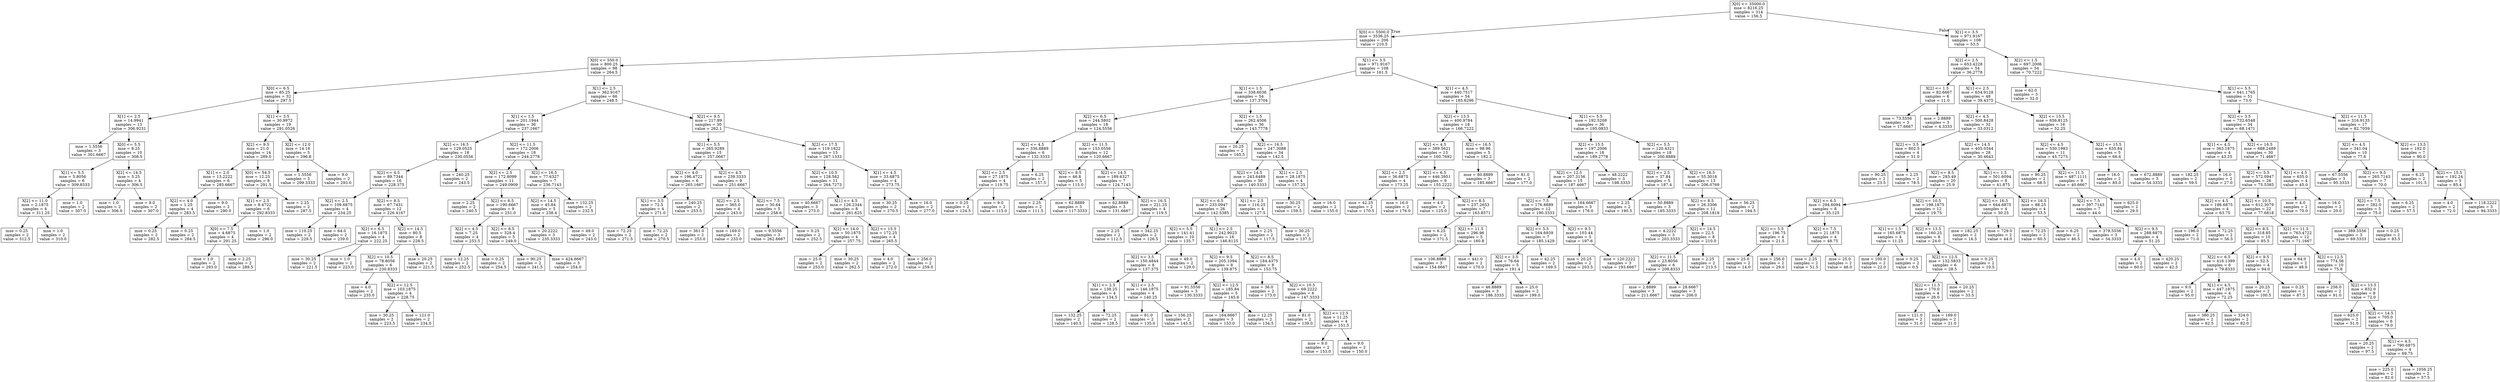digraph Tree {
node [shape=box] ;
0 [label="X[0] <= 35000.0\nmse = 8216.25\nsamples = 314\nvalue = 156.5"] ;
1 [label="X[0] <= 5500.0\nmse = 3536.25\nsamples = 206\nvalue = 210.5"] ;
0 -> 1 [labeldistance=2.5, labelangle=45, headlabel="True"] ;
2 [label="X[0] <= 550.0\nmse = 800.25\nsamples = 98\nvalue = 264.5"] ;
1 -> 2 ;
3 [label="X[0] <= 6.5\nmse = 85.25\nsamples = 32\nvalue = 297.5"] ;
2 -> 3 ;
4 [label="X[1] <= 2.5\nmse = 14.9941\nsamples = 13\nvalue = 306.9231"] ;
3 -> 4 ;
5 [label="mse = 1.5556\nsamples = 3\nvalue = 301.6667"] ;
4 -> 5 ;
6 [label="X[0] <= 5.5\nmse = 8.25\nsamples = 10\nvalue = 308.5"] ;
4 -> 6 ;
7 [label="X[1] <= 5.5\nmse = 5.8056\nsamples = 6\nvalue = 309.8333"] ;
6 -> 7 ;
8 [label="X[2] <= 11.0\nmse = 2.1875\nsamples = 4\nvalue = 311.25"] ;
7 -> 8 ;
9 [label="mse = 0.25\nsamples = 2\nvalue = 312.5"] ;
8 -> 9 ;
10 [label="mse = 1.0\nsamples = 2\nvalue = 310.0"] ;
8 -> 10 ;
11 [label="mse = 1.0\nsamples = 2\nvalue = 307.0"] ;
7 -> 11 ;
12 [label="X[2] <= 14.5\nmse = 5.25\nsamples = 4\nvalue = 306.5"] ;
6 -> 12 ;
13 [label="mse = 1.0\nsamples = 2\nvalue = 306.0"] ;
12 -> 13 ;
14 [label="mse = 9.0\nsamples = 2\nvalue = 307.0"] ;
12 -> 14 ;
15 [label="X[1] <= 3.5\nmse = 30.9972\nsamples = 19\nvalue = 291.0526"] ;
3 -> 15 ;
16 [label="X[2] <= 9.5\nmse = 21.0\nsamples = 14\nvalue = 289.0"] ;
15 -> 16 ;
17 [label="X[1] <= 2.0\nmse = 13.2222\nsamples = 6\nvalue = 285.6667"] ;
16 -> 17 ;
18 [label="X[2] <= 4.0\nmse = 1.25\nsamples = 4\nvalue = 283.5"] ;
17 -> 18 ;
19 [label="mse = 0.25\nsamples = 2\nvalue = 282.5"] ;
18 -> 19 ;
20 [label="mse = 0.25\nsamples = 2\nvalue = 284.5"] ;
18 -> 20 ;
21 [label="mse = 9.0\nsamples = 2\nvalue = 290.0"] ;
17 -> 21 ;
22 [label="X[0] <= 54.5\nmse = 12.25\nsamples = 8\nvalue = 291.5"] ;
16 -> 22 ;
23 [label="X[1] <= 2.5\nmse = 8.4722\nsamples = 6\nvalue = 292.8333"] ;
22 -> 23 ;
24 [label="X[0] <= 7.5\nmse = 4.6875\nsamples = 4\nvalue = 291.25"] ;
23 -> 24 ;
25 [label="mse = 1.0\nsamples = 2\nvalue = 293.0"] ;
24 -> 25 ;
26 [label="mse = 2.25\nsamples = 2\nvalue = 289.5"] ;
24 -> 26 ;
27 [label="mse = 1.0\nsamples = 2\nvalue = 296.0"] ;
23 -> 27 ;
28 [label="mse = 2.25\nsamples = 2\nvalue = 287.5"] ;
22 -> 28 ;
29 [label="X[2] <= 12.0\nmse = 14.16\nsamples = 5\nvalue = 296.8"] ;
15 -> 29 ;
30 [label="mse = 1.5556\nsamples = 3\nvalue = 299.3333"] ;
29 -> 30 ;
31 [label="mse = 9.0\nsamples = 2\nvalue = 293.0"] ;
29 -> 31 ;
32 [label="X[1] <= 2.5\nmse = 362.9167\nsamples = 66\nvalue = 248.5"] ;
2 -> 32 ;
33 [label="X[1] <= 1.5\nmse = 201.1944\nsamples = 36\nvalue = 237.1667"] ;
32 -> 33 ;
34 [label="X[2] <= 16.5\nmse = 129.0525\nsamples = 18\nvalue = 230.0556"] ;
33 -> 34 ;
35 [label="X[2] <= 4.5\nmse = 89.7344\nsamples = 16\nvalue = 228.375"] ;
34 -> 35 ;
36 [label="X[2] <= 2.5\nmse = 109.6875\nsamples = 4\nvalue = 234.25"] ;
35 -> 36 ;
37 [label="mse = 110.25\nsamples = 2\nvalue = 229.5"] ;
36 -> 37 ;
38 [label="mse = 64.0\nsamples = 2\nvalue = 239.0"] ;
36 -> 38 ;
39 [label="X[2] <= 8.5\nmse = 67.7431\nsamples = 12\nvalue = 226.4167"] ;
35 -> 39 ;
40 [label="X[2] <= 6.5\nmse = 16.1875\nsamples = 4\nvalue = 222.25"] ;
39 -> 40 ;
41 [label="mse = 30.25\nsamples = 2\nvalue = 221.5"] ;
40 -> 41 ;
42 [label="mse = 1.0\nsamples = 2\nvalue = 223.0"] ;
40 -> 42 ;
43 [label="X[2] <= 14.5\nmse = 80.5\nsamples = 8\nvalue = 228.5"] ;
39 -> 43 ;
44 [label="X[2] <= 10.5\nmse = 78.8056\nsamples = 6\nvalue = 230.8333"] ;
43 -> 44 ;
45 [label="mse = 4.0\nsamples = 2\nvalue = 235.0"] ;
44 -> 45 ;
46 [label="X[2] <= 12.5\nmse = 103.1875\nsamples = 4\nvalue = 228.75"] ;
44 -> 46 ;
47 [label="mse = 30.25\nsamples = 2\nvalue = 223.5"] ;
46 -> 47 ;
48 [label="mse = 121.0\nsamples = 2\nvalue = 234.0"] ;
46 -> 48 ;
49 [label="mse = 20.25\nsamples = 2\nvalue = 221.5"] ;
43 -> 49 ;
50 [label="mse = 240.25\nsamples = 2\nvalue = 243.5"] ;
34 -> 50 ;
51 [label="X[2] <= 11.5\nmse = 172.2006\nsamples = 18\nvalue = 244.2778"] ;
33 -> 51 ;
52 [label="X[2] <= 2.5\nmse = 172.8099\nsamples = 11\nvalue = 249.0909"] ;
51 -> 52 ;
53 [label="mse = 2.25\nsamples = 2\nvalue = 240.5"] ;
52 -> 53 ;
54 [label="X[2] <= 6.5\nmse = 190.6667\nsamples = 9\nvalue = 251.0"] ;
52 -> 54 ;
55 [label="X[2] <= 4.5\nmse = 7.25\nsamples = 4\nvalue = 253.5"] ;
54 -> 55 ;
56 [label="mse = 12.25\nsamples = 2\nvalue = 252.5"] ;
55 -> 56 ;
57 [label="mse = 0.25\nsamples = 2\nvalue = 254.5"] ;
55 -> 57 ;
58 [label="X[2] <= 8.5\nmse = 328.4\nsamples = 5\nvalue = 249.0"] ;
54 -> 58 ;
59 [label="mse = 90.25\nsamples = 2\nvalue = 241.5"] ;
58 -> 59 ;
60 [label="mse = 424.6667\nsamples = 3\nvalue = 254.0"] ;
58 -> 60 ;
61 [label="X[2] <= 16.5\nmse = 77.6327\nsamples = 7\nvalue = 236.7143"] ;
51 -> 61 ;
62 [label="X[2] <= 14.5\nmse = 45.84\nsamples = 5\nvalue = 238.4"] ;
61 -> 62 ;
63 [label="mse = 20.2222\nsamples = 3\nvalue = 235.3333"] ;
62 -> 63 ;
64 [label="mse = 49.0\nsamples = 2\nvalue = 243.0"] ;
62 -> 64 ;
65 [label="mse = 132.25\nsamples = 2\nvalue = 232.5"] ;
61 -> 65 ;
66 [label="X[2] <= 9.5\nmse = 217.89\nsamples = 30\nvalue = 262.1"] ;
32 -> 66 ;
67 [label="X[1] <= 5.5\nmse = 265.9289\nsamples = 15\nvalue = 257.0667"] ;
66 -> 67 ;
68 [label="X[2] <= 4.0\nmse = 196.4722\nsamples = 6\nvalue = 265.1667"] ;
67 -> 68 ;
69 [label="X[1] <= 3.5\nmse = 72.5\nsamples = 4\nvalue = 271.0"] ;
68 -> 69 ;
70 [label="mse = 72.25\nsamples = 2\nvalue = 271.5"] ;
69 -> 70 ;
71 [label="mse = 72.25\nsamples = 2\nvalue = 270.5"] ;
69 -> 71 ;
72 [label="mse = 240.25\nsamples = 2\nvalue = 253.5"] ;
68 -> 72 ;
73 [label="X[2] <= 4.5\nmse = 239.3333\nsamples = 9\nvalue = 251.6667"] ;
67 -> 73 ;
74 [label="X[2] <= 2.5\nmse = 365.0\nsamples = 4\nvalue = 243.0"] ;
73 -> 74 ;
75 [label="mse = 361.0\nsamples = 2\nvalue = 253.0"] ;
74 -> 75 ;
76 [label="mse = 169.0\nsamples = 2\nvalue = 233.0"] ;
74 -> 76 ;
77 [label="X[2] <= 7.5\nmse = 30.64\nsamples = 5\nvalue = 258.6"] ;
73 -> 77 ;
78 [label="mse = 9.5556\nsamples = 3\nvalue = 262.6667"] ;
77 -> 78 ;
79 [label="mse = 0.25\nsamples = 2\nvalue = 252.5"] ;
77 -> 79 ;
80 [label="X[2] <= 17.5\nmse = 119.1822\nsamples = 15\nvalue = 267.1333"] ;
66 -> 80 ;
81 [label="X[2] <= 10.5\nmse = 128.562\nsamples = 11\nvalue = 264.7273"] ;
80 -> 81 ;
82 [label="mse = 40.6667\nsamples = 3\nvalue = 273.0"] ;
81 -> 82 ;
83 [label="X[1] <= 4.5\nmse = 126.2344\nsamples = 8\nvalue = 261.625"] ;
81 -> 83 ;
84 [label="X[2] <= 14.0\nmse = 50.1875\nsamples = 4\nvalue = 257.75"] ;
83 -> 84 ;
85 [label="mse = 25.0\nsamples = 2\nvalue = 253.0"] ;
84 -> 85 ;
86 [label="mse = 30.25\nsamples = 2\nvalue = 262.5"] ;
84 -> 86 ;
87 [label="X[2] <= 15.5\nmse = 172.25\nsamples = 4\nvalue = 265.5"] ;
83 -> 87 ;
88 [label="mse = 4.0\nsamples = 2\nvalue = 272.0"] ;
87 -> 88 ;
89 [label="mse = 256.0\nsamples = 2\nvalue = 259.0"] ;
87 -> 89 ;
90 [label="X[1] <= 4.5\nmse = 33.6875\nsamples = 4\nvalue = 273.75"] ;
80 -> 90 ;
91 [label="mse = 30.25\nsamples = 2\nvalue = 270.5"] ;
90 -> 91 ;
92 [label="mse = 16.0\nsamples = 2\nvalue = 277.0"] ;
90 -> 92 ;
93 [label="X[1] <= 3.5\nmse = 971.9167\nsamples = 108\nvalue = 161.5"] ;
1 -> 93 ;
94 [label="X[1] <= 1.5\nmse = 338.6036\nsamples = 54\nvalue = 137.3704"] ;
93 -> 94 ;
95 [label="X[2] <= 6.5\nmse = 244.5802\nsamples = 18\nvalue = 124.5556"] ;
94 -> 95 ;
96 [label="X[2] <= 4.5\nmse = 336.8889\nsamples = 6\nvalue = 132.3333"] ;
95 -> 96 ;
97 [label="X[2] <= 2.5\nmse = 27.1875\nsamples = 4\nvalue = 119.75"] ;
96 -> 97 ;
98 [label="mse = 0.25\nsamples = 2\nvalue = 124.5"] ;
97 -> 98 ;
99 [label="mse = 9.0\nsamples = 2\nvalue = 115.0"] ;
97 -> 99 ;
100 [label="mse = 6.25\nsamples = 2\nvalue = 157.5"] ;
96 -> 100 ;
101 [label="X[2] <= 11.5\nmse = 153.0556\nsamples = 12\nvalue = 120.6667"] ;
95 -> 101 ;
102 [label="X[2] <= 8.5\nmse = 46.8\nsamples = 5\nvalue = 115.0"] ;
101 -> 102 ;
103 [label="mse = 2.25\nsamples = 2\nvalue = 111.5"] ;
102 -> 103 ;
104 [label="mse = 62.8889\nsamples = 3\nvalue = 117.3333"] ;
102 -> 104 ;
105 [label="X[2] <= 14.5\nmse = 189.6327\nsamples = 7\nvalue = 124.7143"] ;
101 -> 105 ;
106 [label="mse = 62.8889\nsamples = 3\nvalue = 131.6667"] ;
105 -> 106 ;
107 [label="X[2] <= 16.5\nmse = 221.25\nsamples = 4\nvalue = 119.5"] ;
105 -> 107 ;
108 [label="mse = 2.25\nsamples = 2\nvalue = 112.5"] ;
107 -> 108 ;
109 [label="mse = 342.25\nsamples = 2\nvalue = 126.5"] ;
107 -> 109 ;
110 [label="X[2] <= 1.5\nmse = 262.4506\nsamples = 36\nvalue = 143.7778"] ;
94 -> 110 ;
111 [label="mse = 20.25\nsamples = 2\nvalue = 165.5"] ;
110 -> 111 ;
112 [label="X[2] <= 16.5\nmse = 247.3088\nsamples = 34\nvalue = 142.5"] ;
110 -> 112 ;
113 [label="X[2] <= 14.5\nmse = 243.6489\nsamples = 30\nvalue = 140.5333"] ;
112 -> 113 ;
114 [label="X[2] <= 6.5\nmse = 233.0947\nsamples = 26\nvalue = 142.5385"] ;
113 -> 114 ;
115 [label="X[2] <= 5.5\nmse = 141.41\nsamples = 10\nvalue = 135.7"] ;
114 -> 115 ;
116 [label="X[2] <= 3.5\nmse = 150.4844\nsamples = 8\nvalue = 137.375"] ;
115 -> 116 ;
117 [label="X[1] <= 2.5\nmse = 138.25\nsamples = 4\nvalue = 134.5"] ;
116 -> 117 ;
118 [label="mse = 132.25\nsamples = 2\nvalue = 140.5"] ;
117 -> 118 ;
119 [label="mse = 72.25\nsamples = 2\nvalue = 128.5"] ;
117 -> 119 ;
120 [label="X[1] <= 2.5\nmse = 146.1875\nsamples = 4\nvalue = 140.25"] ;
116 -> 120 ;
121 [label="mse = 81.0\nsamples = 2\nvalue = 135.0"] ;
120 -> 121 ;
122 [label="mse = 156.25\nsamples = 2\nvalue = 145.5"] ;
120 -> 122 ;
123 [label="mse = 49.0\nsamples = 2\nvalue = 129.0"] ;
115 -> 123 ;
124 [label="X[1] <= 2.5\nmse = 242.9023\nsamples = 16\nvalue = 146.8125"] ;
114 -> 124 ;
125 [label="X[2] <= 9.5\nmse = 205.1094\nsamples = 8\nvalue = 139.875"] ;
124 -> 125 ;
126 [label="mse = 91.5556\nsamples = 3\nvalue = 130.3333"] ;
125 -> 126 ;
127 [label="X[2] <= 12.5\nmse = 185.84\nsamples = 5\nvalue = 145.6"] ;
125 -> 127 ;
128 [label="mse = 164.6667\nsamples = 3\nvalue = 153.0"] ;
127 -> 128 ;
129 [label="mse = 12.25\nsamples = 2\nvalue = 134.5"] ;
127 -> 129 ;
130 [label="X[2] <= 8.5\nmse = 184.4375\nsamples = 8\nvalue = 153.75"] ;
124 -> 130 ;
131 [label="mse = 36.0\nsamples = 2\nvalue = 173.0"] ;
130 -> 131 ;
132 [label="X[2] <= 10.5\nmse = 69.2222\nsamples = 6\nvalue = 147.3333"] ;
130 -> 132 ;
133 [label="mse = 81.0\nsamples = 2\nvalue = 139.0"] ;
132 -> 133 ;
134 [label="X[2] <= 12.5\nmse = 11.25\nsamples = 4\nvalue = 151.5"] ;
132 -> 134 ;
135 [label="mse = 9.0\nsamples = 2\nvalue = 153.0"] ;
134 -> 135 ;
136 [label="mse = 9.0\nsamples = 2\nvalue = 150.0"] ;
134 -> 136 ;
137 [label="X[1] <= 2.5\nmse = 116.25\nsamples = 4\nvalue = 127.5"] ;
113 -> 137 ;
138 [label="mse = 2.25\nsamples = 2\nvalue = 117.5"] ;
137 -> 138 ;
139 [label="mse = 30.25\nsamples = 2\nvalue = 137.5"] ;
137 -> 139 ;
140 [label="X[1] <= 2.5\nmse = 28.1875\nsamples = 4\nvalue = 157.25"] ;
112 -> 140 ;
141 [label="mse = 30.25\nsamples = 2\nvalue = 159.5"] ;
140 -> 141 ;
142 [label="mse = 16.0\nsamples = 2\nvalue = 155.0"] ;
140 -> 142 ;
143 [label="X[1] <= 4.5\nmse = 440.7517\nsamples = 54\nvalue = 185.6296"] ;
93 -> 143 ;
144 [label="X[2] <= 13.5\nmse = 400.9784\nsamples = 18\nvalue = 166.7222"] ;
143 -> 144 ;
145 [label="X[2] <= 4.5\nmse = 389.5621\nsamples = 13\nvalue = 160.7692"] ;
144 -> 145 ;
146 [label="X[2] <= 2.5\nmse = 36.6875\nsamples = 4\nvalue = 173.25"] ;
145 -> 146 ;
147 [label="mse = 42.25\nsamples = 2\nvalue = 170.5"] ;
146 -> 147 ;
148 [label="mse = 16.0\nsamples = 2\nvalue = 176.0"] ;
146 -> 148 ;
149 [label="X[2] <= 6.5\nmse = 446.3951\nsamples = 9\nvalue = 155.2222"] ;
145 -> 149 ;
150 [label="mse = 4.0\nsamples = 2\nvalue = 125.0"] ;
149 -> 150 ;
151 [label="X[2] <= 8.5\nmse = 237.2653\nsamples = 7\nvalue = 163.8571"] ;
149 -> 151 ;
152 [label="mse = 6.25\nsamples = 2\nvalue = 171.5"] ;
151 -> 152 ;
153 [label="X[2] <= 11.5\nmse = 296.96\nsamples = 5\nvalue = 160.8"] ;
151 -> 153 ;
154 [label="mse = 106.8889\nsamples = 3\nvalue = 154.6667"] ;
153 -> 154 ;
155 [label="mse = 441.0\nsamples = 2\nvalue = 170.0"] ;
153 -> 155 ;
156 [label="X[2] <= 16.5\nmse = 98.96\nsamples = 5\nvalue = 182.2"] ;
144 -> 156 ;
157 [label="mse = 80.8889\nsamples = 3\nvalue = 185.6667"] ;
156 -> 157 ;
158 [label="mse = 81.0\nsamples = 2\nvalue = 177.0"] ;
156 -> 158 ;
159 [label="X[1] <= 5.5\nmse = 192.5208\nsamples = 36\nvalue = 195.0833"] ;
143 -> 159 ;
160 [label="X[2] <= 15.5\nmse = 197.2006\nsamples = 18\nvalue = 189.2778"] ;
159 -> 160 ;
161 [label="X[2] <= 12.5\nmse = 207.3156\nsamples = 15\nvalue = 187.4667"] ;
160 -> 161 ;
162 [label="X[2] <= 7.5\nmse = 176.8889\nsamples = 12\nvalue = 190.3333"] ;
161 -> 162 ;
163 [label="X[2] <= 5.5\nmse = 164.6939\nsamples = 7\nvalue = 185.1429"] ;
162 -> 163 ;
164 [label="X[2] <= 3.5\nmse = 76.64\nsamples = 5\nvalue = 191.4"] ;
163 -> 164 ;
165 [label="mse = 46.8889\nsamples = 3\nvalue = 186.3333"] ;
164 -> 165 ;
166 [label="mse = 25.0\nsamples = 2\nvalue = 199.0"] ;
164 -> 166 ;
167 [label="mse = 42.25\nsamples = 2\nvalue = 169.5"] ;
163 -> 167 ;
168 [label="X[2] <= 9.5\nmse = 103.44\nsamples = 5\nvalue = 197.6"] ;
162 -> 168 ;
169 [label="mse = 20.25\nsamples = 2\nvalue = 203.5"] ;
168 -> 169 ;
170 [label="mse = 120.2222\nsamples = 3\nvalue = 193.6667"] ;
168 -> 170 ;
171 [label="mse = 164.6667\nsamples = 3\nvalue = 176.0"] ;
161 -> 171 ;
172 [label="mse = 48.2222\nsamples = 3\nvalue = 198.3333"] ;
160 -> 172 ;
173 [label="X[2] <= 5.5\nmse = 120.4321\nsamples = 18\nvalue = 200.8889"] ;
159 -> 173 ;
174 [label="X[2] <= 2.5\nmse = 37.84\nsamples = 5\nvalue = 187.4"] ;
173 -> 174 ;
175 [label="mse = 2.25\nsamples = 2\nvalue = 190.5"] ;
174 -> 175 ;
176 [label="mse = 50.8889\nsamples = 3\nvalue = 185.3333"] ;
174 -> 176 ;
177 [label="X[2] <= 16.5\nmse = 55.3018\nsamples = 13\nvalue = 206.0769"] ;
173 -> 177 ;
178 [label="X[2] <= 8.5\nmse = 26.3306\nsamples = 11\nvalue = 208.1818"] ;
177 -> 178 ;
179 [label="mse = 4.2222\nsamples = 3\nvalue = 203.3333"] ;
178 -> 179 ;
180 [label="X[2] <= 14.5\nmse = 22.5\nsamples = 8\nvalue = 210.0"] ;
178 -> 180 ;
181 [label="X[2] <= 11.5\nmse = 23.8056\nsamples = 6\nvalue = 208.8333"] ;
180 -> 181 ;
182 [label="mse = 2.8889\nsamples = 3\nvalue = 211.6667"] ;
181 -> 182 ;
183 [label="mse = 28.6667\nsamples = 3\nvalue = 206.0"] ;
181 -> 183 ;
184 [label="mse = 2.25\nsamples = 2\nvalue = 213.5"] ;
180 -> 184 ;
185 [label="mse = 56.25\nsamples = 2\nvalue = 194.5"] ;
177 -> 185 ;
186 [label="X[1] <= 3.5\nmse = 971.9167\nsamples = 108\nvalue = 53.5"] ;
0 -> 186 [labeldistance=2.5, labelangle=-45, headlabel="False"] ;
187 [label="X[2] <= 2.5\nmse = 653.4228\nsamples = 54\nvalue = 36.2778"] ;
186 -> 187 ;
188 [label="X[2] <= 1.5\nmse = 82.6667\nsamples = 6\nvalue = 11.0"] ;
187 -> 188 ;
189 [label="mse = 73.5556\nsamples = 3\nvalue = 17.6667"] ;
188 -> 189 ;
190 [label="mse = 2.8889\nsamples = 3\nvalue = 4.3333"] ;
188 -> 190 ;
191 [label="X[1] <= 2.5\nmse = 634.9128\nsamples = 48\nvalue = 39.4375"] ;
187 -> 191 ;
192 [label="X[2] <= 4.5\nmse = 500.8428\nsamples = 32\nvalue = 33.0312"] ;
191 -> 192 ;
193 [label="X[2] <= 3.5\nmse = 802.5\nsamples = 4\nvalue = 51.0"] ;
192 -> 193 ;
194 [label="mse = 90.25\nsamples = 2\nvalue = 23.5"] ;
193 -> 194 ;
195 [label="mse = 2.25\nsamples = 2\nvalue = 78.5"] ;
193 -> 195 ;
196 [label="X[2] <= 14.5\nmse = 405.0344\nsamples = 28\nvalue = 30.4643"] ;
192 -> 196 ;
197 [label="X[2] <= 8.5\nmse = 293.49\nsamples = 20\nvalue = 25.9"] ;
196 -> 197 ;
198 [label="X[2] <= 6.5\nmse = 294.6094\nsamples = 8\nvalue = 35.125"] ;
197 -> 198 ;
199 [label="X[2] <= 5.5\nmse = 196.75\nsamples = 4\nvalue = 21.5"] ;
198 -> 199 ;
200 [label="mse = 25.0\nsamples = 2\nvalue = 14.0"] ;
199 -> 200 ;
201 [label="mse = 256.0\nsamples = 2\nvalue = 29.0"] ;
199 -> 201 ;
202 [label="X[2] <= 7.5\nmse = 21.1875\nsamples = 4\nvalue = 48.75"] ;
198 -> 202 ;
203 [label="mse = 2.25\nsamples = 2\nvalue = 51.5"] ;
202 -> 203 ;
204 [label="mse = 25.0\nsamples = 2\nvalue = 46.0"] ;
202 -> 204 ;
205 [label="X[2] <= 10.5\nmse = 198.1875\nsamples = 12\nvalue = 19.75"] ;
197 -> 205 ;
206 [label="X[1] <= 1.5\nmse = 165.6875\nsamples = 4\nvalue = 11.25"] ;
205 -> 206 ;
207 [label="mse = 100.0\nsamples = 2\nvalue = 22.0"] ;
206 -> 207 ;
208 [label="mse = 0.25\nsamples = 2\nvalue = 0.5"] ;
206 -> 208 ;
209 [label="X[2] <= 13.5\nmse = 160.25\nsamples = 8\nvalue = 24.0"] ;
205 -> 209 ;
210 [label="X[2] <= 12.5\nmse = 132.5833\nsamples = 6\nvalue = 28.5"] ;
209 -> 210 ;
211 [label="X[2] <= 11.5\nmse = 170.0\nsamples = 4\nvalue = 26.0"] ;
210 -> 211 ;
212 [label="mse = 121.0\nsamples = 2\nvalue = 31.0"] ;
211 -> 212 ;
213 [label="mse = 169.0\nsamples = 2\nvalue = 21.0"] ;
211 -> 213 ;
214 [label="mse = 20.25\nsamples = 2\nvalue = 33.5"] ;
210 -> 214 ;
215 [label="mse = 0.25\nsamples = 2\nvalue = 10.5"] ;
209 -> 215 ;
216 [label="X[1] <= 1.5\nmse = 501.6094\nsamples = 8\nvalue = 41.875"] ;
196 -> 216 ;
217 [label="X[2] <= 16.5\nmse = 644.6875\nsamples = 4\nvalue = 30.25"] ;
216 -> 217 ;
218 [label="mse = 182.25\nsamples = 2\nvalue = 16.5"] ;
217 -> 218 ;
219 [label="mse = 729.0\nsamples = 2\nvalue = 44.0"] ;
217 -> 219 ;
220 [label="X[2] <= 16.5\nmse = 88.25\nsamples = 4\nvalue = 53.5"] ;
216 -> 220 ;
221 [label="mse = 72.25\nsamples = 2\nvalue = 60.5"] ;
220 -> 221 ;
222 [label="mse = 6.25\nsamples = 2\nvalue = 46.5"] ;
220 -> 222 ;
223 [label="X[2] <= 13.5\nmse = 656.8125\nsamples = 16\nvalue = 52.25"] ;
191 -> 223 ;
224 [label="X[2] <= 4.5\nmse = 530.1983\nsamples = 11\nvalue = 45.7273"] ;
223 -> 224 ;
225 [label="mse = 90.25\nsamples = 2\nvalue = 68.5"] ;
224 -> 225 ;
226 [label="X[2] <= 11.5\nmse = 487.1111\nsamples = 9\nvalue = 40.6667"] ;
224 -> 226 ;
227 [label="X[2] <= 7.5\nmse = 397.7143\nsamples = 7\nvalue = 44.0"] ;
226 -> 227 ;
228 [label="mse = 379.5556\nsamples = 3\nvalue = 34.3333"] ;
227 -> 228 ;
229 [label="X[2] <= 9.5\nmse = 288.6875\nsamples = 4\nvalue = 51.25"] ;
227 -> 229 ;
230 [label="mse = 4.0\nsamples = 2\nvalue = 60.0"] ;
229 -> 230 ;
231 [label="mse = 420.25\nsamples = 2\nvalue = 42.5"] ;
229 -> 231 ;
232 [label="mse = 625.0\nsamples = 2\nvalue = 29.0"] ;
226 -> 232 ;
233 [label="X[2] <= 15.5\nmse = 635.84\nsamples = 5\nvalue = 66.6"] ;
223 -> 233 ;
234 [label="mse = 16.0\nsamples = 2\nvalue = 85.0"] ;
233 -> 234 ;
235 [label="mse = 672.8889\nsamples = 3\nvalue = 54.3333"] ;
233 -> 235 ;
236 [label="X[2] <= 1.5\nmse = 697.2006\nsamples = 54\nvalue = 70.7222"] ;
186 -> 236 ;
237 [label="mse = 62.0\nsamples = 3\nvalue = 32.0"] ;
236 -> 237 ;
238 [label="X[1] <= 5.5\nmse = 641.1765\nsamples = 51\nvalue = 73.0"] ;
236 -> 238 ;
239 [label="X[2] <= 3.5\nmse = 732.6548\nsamples = 34\nvalue = 68.1471"] ;
238 -> 239 ;
240 [label="X[1] <= 4.5\nmse = 363.1875\nsamples = 4\nvalue = 43.25"] ;
239 -> 240 ;
241 [label="mse = 182.25\nsamples = 2\nvalue = 59.5"] ;
240 -> 241 ;
242 [label="mse = 16.0\nsamples = 2\nvalue = 27.0"] ;
240 -> 242 ;
243 [label="X[2] <= 16.5\nmse = 688.2489\nsamples = 30\nvalue = 71.4667"] ;
239 -> 243 ;
244 [label="X[2] <= 5.5\nmse = 572.0947\nsamples = 26\nvalue = 75.5385"] ;
243 -> 244 ;
245 [label="X[2] <= 4.5\nmse = 186.6875\nsamples = 4\nvalue = 63.75"] ;
244 -> 245 ;
246 [label="mse = 196.0\nsamples = 2\nvalue = 71.0"] ;
245 -> 246 ;
247 [label="mse = 72.25\nsamples = 2\nvalue = 56.5"] ;
245 -> 247 ;
248 [label="X[2] <= 10.5\nmse = 612.3079\nsamples = 22\nvalue = 77.6818"] ;
244 -> 248 ;
249 [label="X[2] <= 8.5\nmse = 318.85\nsamples = 10\nvalue = 85.5"] ;
248 -> 249 ;
250 [label="X[2] <= 6.5\nmse = 416.1389\nsamples = 6\nvalue = 79.8333"] ;
249 -> 250 ;
251 [label="mse = 9.0\nsamples = 2\nvalue = 95.0"] ;
250 -> 251 ;
252 [label="X[1] <= 4.5\nmse = 447.1875\nsamples = 4\nvalue = 72.25"] ;
250 -> 252 ;
253 [label="mse = 380.25\nsamples = 2\nvalue = 62.5"] ;
252 -> 253 ;
254 [label="mse = 324.0\nsamples = 2\nvalue = 82.0"] ;
252 -> 254 ;
255 [label="X[2] <= 9.5\nmse = 52.5\nsamples = 4\nvalue = 94.0"] ;
249 -> 255 ;
256 [label="mse = 20.25\nsamples = 2\nvalue = 100.5"] ;
255 -> 256 ;
257 [label="mse = 0.25\nsamples = 2\nvalue = 87.5"] ;
255 -> 257 ;
258 [label="X[2] <= 11.5\nmse = 763.4722\nsamples = 12\nvalue = 71.1667"] ;
248 -> 258 ;
259 [label="mse = 64.0\nsamples = 2\nvalue = 48.0"] ;
258 -> 259 ;
260 [label="X[2] <= 12.5\nmse = 774.56\nsamples = 10\nvalue = 75.8"] ;
258 -> 260 ;
261 [label="mse = 256.0\nsamples = 2\nvalue = 91.0"] ;
260 -> 261 ;
262 [label="X[2] <= 13.5\nmse = 832.0\nsamples = 8\nvalue = 72.0"] ;
260 -> 262 ;
263 [label="mse = 625.0\nsamples = 2\nvalue = 51.0"] ;
262 -> 263 ;
264 [label="X[2] <= 14.5\nmse = 705.0\nsamples = 6\nvalue = 79.0"] ;
262 -> 264 ;
265 [label="mse = 20.25\nsamples = 2\nvalue = 97.5"] ;
264 -> 265 ;
266 [label="X[1] <= 4.5\nmse = 790.6875\nsamples = 4\nvalue = 69.75"] ;
264 -> 266 ;
267 [label="mse = 225.0\nsamples = 2\nvalue = 82.0"] ;
266 -> 267 ;
268 [label="mse = 1056.25\nsamples = 2\nvalue = 57.5"] ;
266 -> 268 ;
269 [label="X[1] <= 4.5\nmse = 635.0\nsamples = 4\nvalue = 45.0"] ;
243 -> 269 ;
270 [label="mse = 4.0\nsamples = 2\nvalue = 70.0"] ;
269 -> 270 ;
271 [label="mse = 16.0\nsamples = 2\nvalue = 20.0"] ;
269 -> 271 ;
272 [label="X[2] <= 11.5\nmse = 316.9135\nsamples = 17\nvalue = 82.7059"] ;
238 -> 272 ;
273 [label="X[2] <= 4.5\nmse = 341.04\nsamples = 10\nvalue = 77.6"] ;
272 -> 273 ;
274 [label="mse = 67.5556\nsamples = 3\nvalue = 95.3333"] ;
273 -> 274 ;
275 [label="X[2] <= 9.5\nmse = 265.7143\nsamples = 7\nvalue = 70.0"] ;
273 -> 275 ;
276 [label="X[2] <= 7.5\nmse = 282.0\nsamples = 5\nvalue = 75.0"] ;
275 -> 276 ;
277 [label="mse = 389.5556\nsamples = 3\nvalue = 69.3333"] ;
276 -> 277 ;
278 [label="mse = 0.25\nsamples = 2\nvalue = 83.5"] ;
276 -> 278 ;
279 [label="mse = 6.25\nsamples = 2\nvalue = 57.5"] ;
275 -> 279 ;
280 [label="X[2] <= 13.5\nmse = 192.0\nsamples = 7\nvalue = 90.0"] ;
272 -> 280 ;
281 [label="mse = 6.25\nsamples = 2\nvalue = 101.5"] ;
280 -> 281 ;
282 [label="X[2] <= 15.5\nmse = 192.24\nsamples = 5\nvalue = 85.4"] ;
280 -> 282 ;
283 [label="mse = 4.0\nsamples = 2\nvalue = 72.0"] ;
282 -> 283 ;
284 [label="mse = 118.2222\nsamples = 3\nvalue = 94.3333"] ;
282 -> 284 ;
}